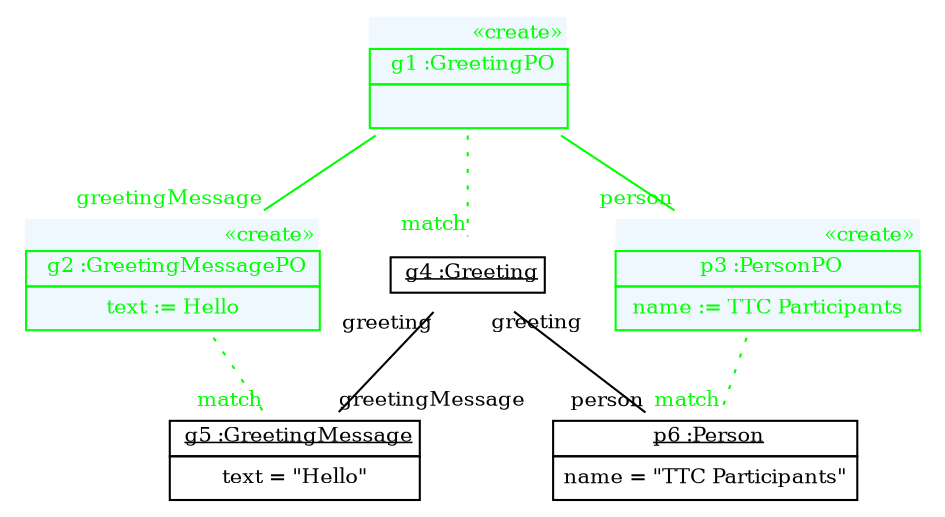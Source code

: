 graph ObjectDiagram {
   node [shape = none, fontsize = 10];
   edge [fontsize = 10];

g1 [label=<<table border='0' cellborder='1' cellspacing='0' color='green' bgcolor='aliceblue'> <tr> <td border='0' align='right'><font color='green'>&laquo;create&raquo;</font></td></tr> <tr> <td align='center'> <font color='green'> g1 :GreetingPO </font></td></tr> <tr> <td align='left'> <table border='0' cellborder='0' cellspacing='0' color='green'> <tr> <td>  </td></tr></table></td></tr></table>>];
g2 [label=<<table border='0' cellborder='1' cellspacing='0' color='green' bgcolor='aliceblue'> <tr> <td border='0' align='right'><font color='green'>&laquo;create&raquo;</font></td></tr> <tr> <td align='center'> <font color='green'> g2 :GreetingMessagePO </font></td></tr> <tr> <td align='left'> <table border='0' cellborder='0' cellspacing='0' color='green'> <tr><td><font color='green'> text := Hello </font></td></tr></table></td></tr></table>>];
p3 [label=<<table border='0' cellborder='1' cellspacing='0' color='green' bgcolor='aliceblue'> <tr> <td border='0' align='right'><font color='green'>&laquo;create&raquo;</font></td></tr> <tr> <td align='center'> <font color='green'> p3 :PersonPO </font></td></tr> <tr> <td align='left'> <table border='0' cellborder='0' cellspacing='0' color='green'> <tr><td><font color='green'> name := TTC Participants </font></td></tr></table></td></tr></table>>];
g4 [label=<<table border='0' cellborder='1' cellspacing='0'> <tr> <td> <u>g4 :Greeting</u></td></tr></table>>];
g5 [label=<<table border='0' cellborder='1' cellspacing='0'> <tr> <td> <u>g5 :GreetingMessage</u></td></tr><tr><td><table border='0' cellborder='0' cellspacing='0'><tr><td>text = "Hello"</td></tr></table></td></tr></table>>];
p6 [label=<<table border='0' cellborder='1' cellspacing='0'> <tr> <td> <u>p6 :Person</u></td></tr><tr><td><table border='0' cellborder='0' cellspacing='0'><tr><td>name = "TTC Participants"</td></tr></table></td></tr></table>>];

g1 -- g4 [headlabel = "match" style="dotted" color="green" fontcolor="green"];
g2 -- g5 [headlabel = "match" style="dotted" color="green" fontcolor="green"];
p3 -- p6 [headlabel = "match" style="dotted" color="green" fontcolor="green"];
g1 -- g2 [headlabel = "greetingMessage" taillabel = "" color="green" fontcolor="green"];
g1 -- p3 [headlabel = "person" taillabel = "" color="green" fontcolor="green"];
g4 -- g5 [headlabel = "greetingMessage" taillabel = "greeting"];
g4 -- p6 [headlabel = "person" taillabel = "greeting"];
}
